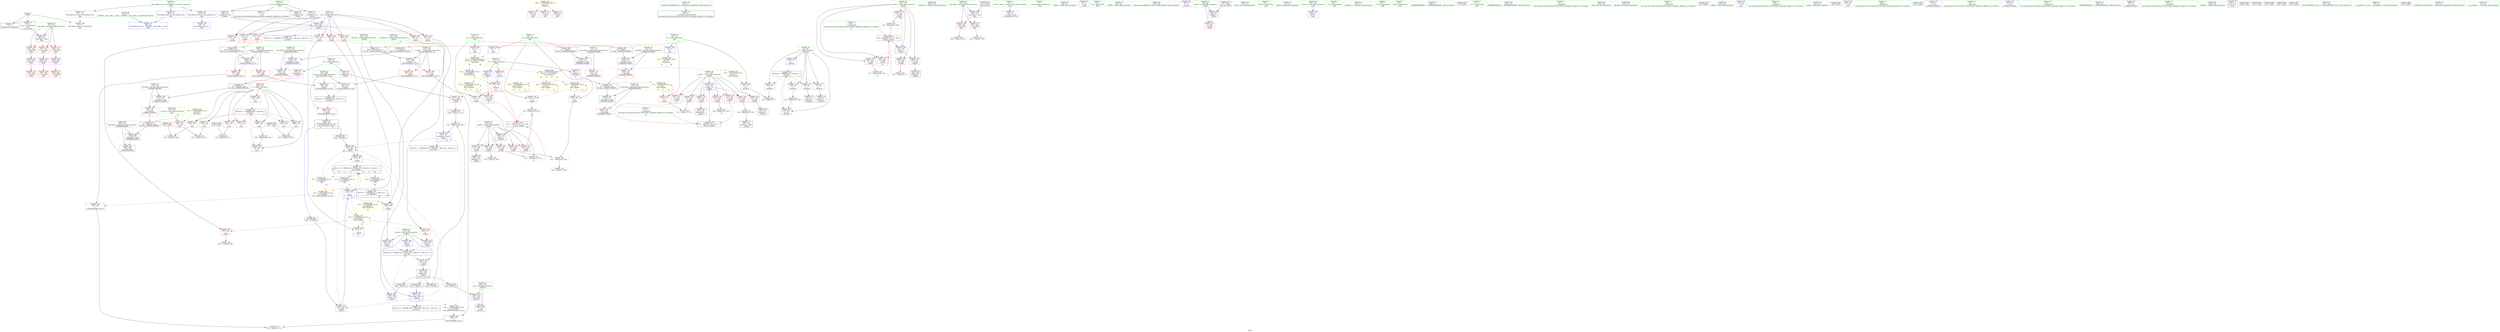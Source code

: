digraph "SVFG" {
	label="SVFG";

	Node0x5555e92ea2f0 [shape=record,color=grey,label="{NodeID: 0\nNullPtr}"];
	Node0x5555e92ea2f0 -> Node0x5555e92fcf00[style=solid];
	Node0x5555e92ea2f0 -> Node0x5555e92fd000[style=solid];
	Node0x5555e92ea2f0 -> Node0x5555e9304110[style=solid];
	Node0x5555e92fe650 [shape=record,color=blue,label="{NodeID: 194\n118\<--113\ntail.addr2\<--tail1\n_Z2RIIJiiEEvRiDpRT_\n}"];
	Node0x5555e92fe650 -> Node0x5555e93009b0[style=dashed];
	Node0x5555e92fb840 [shape=record,color=red,label="{NodeID: 111\n372\<--25\n\<--stderr\nmain\n}"];
	Node0x5555e92f9960 [shape=record,color=green,label="{NodeID: 28\n47\<--53\n_ZNSt8ios_base4InitD1Ev\<--_ZNSt8ios_base4InitD1Ev_field_insensitive\n}"];
	Node0x5555e92f9960 -> Node0x5555e92fd2a0[style=solid];
	Node0x5555e933c240 [shape=record,color=black,label="{NodeID: 471\n395 = PHI(144, 324, )\n0th arg _Z2RIIJEEvRiDpRT_ }"];
	Node0x5555e933c240 -> Node0x5555e9306b50[style=solid];
	Node0x5555e9301850 [shape=record,color=red,label="{NodeID: 139\n218\<--161\n\<--z.addr\n_Z2goiii\n}"];
	Node0x5555e9301850 -> Node0x5555e930d440[style=solid];
	Node0x5555e92fc250 [shape=record,color=green,label="{NodeID: 56\n289\<--290\n_Z5solvev\<--_Z5solvev_field_insensitive\n}"];
	Node0x5555e9302f10 [shape=record,color=red,label="{NodeID: 167\n353\<--320\n\<--argc.addr\nmain\n}"];
	Node0x5555e9302f10 -> Node0x5555e930edc0[style=solid];
	Node0x5555e92fdaf0 [shape=record,color=purple,label="{NodeID: 84\n44\<--4\n\<--_ZStL8__ioinit\n__cxx_global_var_init\n}"];
	Node0x5555e92f5030 [shape=record,color=green,label="{NodeID: 1\n7\<--1\n__dso_handle\<--dummyObj\nGlob }"];
	Node0x5555e92fe720 [shape=record,color=blue,label="{NodeID: 195\n135\<--133\nhead.addr\<--head\n_Z2RIIJiEEvRiDpRT_\n}"];
	Node0x5555e92fe720 -> Node0x5555e9300a80[style=dashed];
	Node0x5555e92fb910 [shape=record,color=red,label="{NodeID: 112\n378\<--25\n\<--stderr\nmain\n}"];
	Node0x5555e92f9a60 [shape=record,color=green,label="{NodeID: 29\n60\<--61\n_Z2RIv\<--_Z2RIv_field_insensitive\n}"];
	Node0x5555e933c3c0 [shape=record,color=black,label="{NodeID: 472\n316 = PHI()\n0th arg main }"];
	Node0x5555e933c3c0 -> Node0x5555e9306810[style=solid];
	Node0x5555e9301920 [shape=record,color=red,label="{NodeID: 140\n228\<--161\n\<--z.addr\n_Z2goiii\n}"];
	Node0x5555e9301920 -> Node0x5555e930dd40[style=solid];
	Node0x5555e92fc350 [shape=record,color=green,label="{NodeID: 57\n292\<--293\nans\<--ans_field_insensitive\n_Z5solvev\n}"];
	Node0x5555e92fc350 -> Node0x5555e9302ca0[style=solid];
	Node0x5555e92fc350 -> Node0x5555e9306670[style=solid];
	Node0x5555e9319c50 [shape=record,color=black,label="{NodeID: 334\nMR_6V_3 = PHI(MR_6V_4, MR_6V_2, )\npts\{84 \}\n}"];
	Node0x5555e9319c50 -> Node0x5555e93004d0[style=dashed];
	Node0x5555e9319c50 -> Node0x5555e93005a0[style=dashed];
	Node0x5555e9319c50 -> Node0x5555e9300670[style=dashed];
	Node0x5555e9319c50 -> Node0x5555e9300740[style=dashed];
	Node0x5555e9319c50 -> Node0x5555e93043b0[style=dashed];
	Node0x5555e9302fe0 [shape=record,color=red,label="{NodeID: 168\n343\<--322\n\<--argv.addr\nmain\n}"];
	Node0x5555e9302fe0 -> Node0x5555e92fb1c0[style=solid];
	Node0x5555e92fdbc0 [shape=record,color=purple,label="{NodeID: 85\n72\<--8\n\<--.str\n_Z2WIi\n}"];
	Node0x5555e92f50c0 [shape=record,color=green,label="{NodeID: 2\n8\<--1\n.str\<--dummyObj\nGlob }"];
	Node0x5555e92fe7f0 [shape=record,color=blue,label="{NodeID: 196\n137\<--134\ntail.addr\<--tail\n_Z2RIIJiEEvRiDpRT_\n}"];
	Node0x5555e92fe7f0 -> Node0x5555e9300b50[style=dashed];
	Node0x5555e92fb9e0 [shape=record,color=red,label="{NodeID: 113\n386\<--30\n\<--stdout\nmain\n}"];
	Node0x5555e92f9b60 [shape=record,color=green,label="{NodeID: 30\n64\<--65\n_Z2WIi\<--_Z2WIi_field_insensitive\n}"];
	Node0x5555e933c490 [shape=record,color=black,label="{NodeID: 473\n133 = PHI(96, 128, )\n0th arg _Z2RIIJiEEvRiDpRT_ }"];
	Node0x5555e933c490 -> Node0x5555e92fe720[style=solid];
	Node0x5555e93019f0 [shape=record,color=red,label="{NodeID: 141\n236\<--161\n\<--z.addr\n_Z2goiii\n}"];
	Node0x5555e93019f0 -> Node0x5555e930dbc0[style=solid];
	Node0x5555e92fc420 [shape=record,color=green,label="{NodeID: 58\n298\<--299\nllvm.memset.p0i8.i64\<--llvm.memset.p0i8.i64_field_insensitive\n}"];
	Node0x5555e931a150 [shape=record,color=black,label="{NodeID: 335\nMR_69V_3 = PHI(MR_69V_4, MR_69V_2, )\npts\{327 \}\n}"];
	Node0x5555e931a150 -> Node0x5555e9303320[style=dashed];
	Node0x5555e931a150 -> Node0x5555e93033f0[style=dashed];
	Node0x5555e931a150 -> Node0x5555e93034c0[style=dashed];
	Node0x5555e931a150 -> Node0x5555e9303590[style=dashed];
	Node0x5555e931a150 -> Node0x5555e9303660[style=dashed];
	Node0x5555e931a150 -> Node0x5555e9303730[style=dashed];
	Node0x5555e931a150 -> Node0x5555e9303800[style=dashed];
	Node0x5555e931a150 -> Node0x5555e9306a80[style=dashed];
	Node0x5555e93030b0 [shape=record,color=red,label="{NodeID: 169\n357\<--322\n\<--argv.addr\nmain\n}"];
	Node0x5555e93030b0 -> Node0x5555e92fb290[style=solid];
	Node0x5555e92fdc90 [shape=record,color=purple,label="{NodeID: 86\n305\<--8\n\<--.str\n_Z5solvev\n}"];
	Node0x5555e92f5150 [shape=record,color=green,label="{NodeID: 3\n11\<--1\n\<--dummyObj\nCan only get source location for instruction, argument, global var or function.|{<s0>16}}"];
	Node0x5555e92f5150:s0 -> Node0x5555e933c890[style=solid,color=red];
	Node0x5555e931f680 [shape=record,color=yellow,style=double,label="{NodeID: 363\n18V_1 = ENCHI(MR_18V_0)\npts\{12 \}\nFun[_Z2goiii]|{|<s2>10|<s3>11|<s4>13}}"];
	Node0x5555e931f680 -> Node0x5555e92fb430[style=dashed];
	Node0x5555e931f680 -> Node0x5555e92fb500[style=dashed];
	Node0x5555e931f680:s2 -> Node0x5555e931f680[style=dashed,color=red];
	Node0x5555e931f680:s3 -> Node0x5555e931f680[style=dashed,color=red];
	Node0x5555e931f680:s4 -> Node0x5555e931f680[style=dashed,color=red];
	Node0x5555e92fe8c0 [shape=record,color=blue,label="{NodeID: 197\n157\<--152\nx.addr\<--x\n_Z2goiii\n}"];
	Node0x5555e92fe8c0 -> Node0x5555e9300cf0[style=dashed];
	Node0x5555e92fe8c0 -> Node0x5555e9300dc0[style=dashed];
	Node0x5555e92fe8c0 -> Node0x5555e9300e90[style=dashed];
	Node0x5555e92fe8c0 -> Node0x5555e9300f60[style=dashed];
	Node0x5555e92fe8c0 -> Node0x5555e9301030[style=dashed];
	Node0x5555e92fe8c0 -> Node0x5555e9301100[style=dashed];
	Node0x5555e92fe8c0 -> Node0x5555e93011d0[style=dashed];
	Node0x5555e92fbab0 [shape=record,color=red,label="{NodeID: 114\n71\<--68\n\<--x.addr\n_Z2WIi\n}"];
	Node0x5555e92f9c60 [shape=record,color=green,label="{NodeID: 31\n68\<--69\nx.addr\<--x.addr_field_insensitive\n_Z2WIi\n}"];
	Node0x5555e92f9c60 -> Node0x5555e92fbab0[style=solid];
	Node0x5555e92f9c60 -> Node0x5555e9304210[style=solid];
	Node0x5555e933c640 [shape=record,color=black,label="{NodeID: 474\n134 = PHI(99, 129, )\n1st arg _Z2RIIJiEEvRiDpRT_ }"];
	Node0x5555e933c640 -> Node0x5555e92fe7f0[style=solid];
	Node0x5555e9301ac0 [shape=record,color=red,label="{NodeID: 142\n202\<--163\n\<--ret\n_Z2goiii\n}"];
	Node0x5555e9301ac0 -> Node0x5555e9302210[style=solid];
	Node0x5555e92fc520 [shape=record,color=green,label="{NodeID: 59\n313\<--314\nmain\<--main_field_insensitive\n}"];
	Node0x5555e931a650 [shape=record,color=black,label="{NodeID: 336\nMR_41V_2 = PHI(MR_41V_3, MR_41V_1, )\npts\{240000 \}\n|{|<s1>26}}"];
	Node0x5555e931a650 -> Node0x5555e931a650[style=dashed];
	Node0x5555e931a650:s1 -> Node0x5555e93208c0[style=dashed,color=red];
	Node0x5555e9303180 [shape=record,color=red,label="{NodeID: 170\n364\<--322\n\<--argv.addr\nmain\n}"];
	Node0x5555e9303180 -> Node0x5555e92fb360[style=solid];
	Node0x5555e92fdd60 [shape=record,color=purple,label="{NodeID: 87\n96\<--17\narrayidx\<--h\n_Z5inputv\n|{<s0>5}}"];
	Node0x5555e92fdd60:s0 -> Node0x5555e933c490[style=solid,color=red];
	Node0x5555e92f8630 [shape=record,color=green,label="{NodeID: 4\n25\<--1\nstderr\<--dummyObj\nGlob }"];
	Node0x5555e931f790 [shape=record,color=yellow,style=double,label="{NodeID: 364\n20V_1 = ENCHI(MR_20V_0)\npts\{14 \}\nFun[_Z2goiii]|{|<s1>10|<s2>11|<s3>13}}"];
	Node0x5555e931f790 -> Node0x5555e92fb5d0[style=dashed];
	Node0x5555e931f790:s1 -> Node0x5555e931f790[style=dashed,color=red];
	Node0x5555e931f790:s2 -> Node0x5555e931f790[style=dashed,color=red];
	Node0x5555e931f790:s3 -> Node0x5555e931f790[style=dashed,color=red];
	Node0x5555e92fe990 [shape=record,color=blue,label="{NodeID: 198\n159\<--153\ny.addr\<--y\n_Z2goiii\n}"];
	Node0x5555e92fe990 -> Node0x5555e93012a0[style=dashed];
	Node0x5555e92fe990 -> Node0x5555e9301370[style=dashed];
	Node0x5555e92fe990 -> Node0x5555e9301440[style=dashed];
	Node0x5555e92fe990 -> Node0x5555e9301510[style=dashed];
	Node0x5555e92fe990 -> Node0x5555e93015e0[style=dashed];
	Node0x5555e93004d0 [shape=record,color=red,label="{NodeID: 115\n90\<--83\n\<--i\n_Z5inputv\n}"];
	Node0x5555e93004d0 -> Node0x5555e930e640[style=solid];
	Node0x5555e92f9d30 [shape=record,color=green,label="{NodeID: 32\n74\<--75\nprintf\<--printf_field_insensitive\n}"];
	Node0x5555e933c7c0 [shape=record,color=black,label="{NodeID: 475\n67 = PHI()\n0th arg _Z2WIi }"];
	Node0x5555e933c7c0 -> Node0x5555e9304210[style=solid];
	Node0x5555e930c8a0 [shape=record,color=black,label="{NodeID: 309\n250 = PHI(247, 11, )\n}"];
	Node0x5555e930c8a0 -> Node0x5555e930d5c0[style=solid];
	Node0x5555e9301b90 [shape=record,color=red,label="{NodeID: 143\n207\<--163\n\<--ret\n_Z2goiii\n}"];
	Node0x5555e9301b90 -> Node0x5555e93022e0[style=solid];
	Node0x5555e92fc620 [shape=record,color=green,label="{NodeID: 60\n318\<--319\nretval\<--retval_field_insensitive\nmain\n}"];
	Node0x5555e92fc620 -> Node0x5555e9306740[style=solid];
	Node0x5555e931ab50 [shape=record,color=black,label="{NodeID: 337\nMR_31V_2 = PHI(MR_31V_3, MR_31V_1, MR_31V_3, MR_31V_1, )\npts\{164 \}\n}"];
	Node0x5555e9303250 [shape=record,color=red,label="{NodeID: 171\n335\<--324\n\<--n_case\nmain\n}"];
	Node0x5555e9303250 -> Node0x5555e930e040[style=solid];
	Node0x5555e92fde30 [shape=record,color=purple,label="{NodeID: 88\n186\<--17\narrayidx\<--h\n_Z2goiii\n}"];
	Node0x5555e92fde30 -> Node0x5555e9302140[style=solid];
	Node0x5555e92f86c0 [shape=record,color=green,label="{NodeID: 5\n26\<--1\n.str.1\<--dummyObj\nGlob }"];
	Node0x5555e931f870 [shape=record,color=yellow,style=double,label="{NodeID: 365\n4V_1 = ENCHI(MR_4V_0)\npts\{16 \}\nFun[_Z2goiii]|{|<s1>10|<s2>11|<s3>13}}"];
	Node0x5555e931f870 -> Node0x5555e92fb770[style=dashed];
	Node0x5555e931f870:s1 -> Node0x5555e931f870[style=dashed,color=red];
	Node0x5555e931f870:s2 -> Node0x5555e931f870[style=dashed,color=red];
	Node0x5555e931f870:s3 -> Node0x5555e931f870[style=dashed,color=red];
	Node0x5555e92fea60 [shape=record,color=blue,label="{NodeID: 199\n161\<--154\nz.addr\<--z\n_Z2goiii\n}"];
	Node0x5555e92fea60 -> Node0x5555e93016b0[style=dashed];
	Node0x5555e92fea60 -> Node0x5555e9301780[style=dashed];
	Node0x5555e92fea60 -> Node0x5555e9301850[style=dashed];
	Node0x5555e92fea60 -> Node0x5555e9301920[style=dashed];
	Node0x5555e92fea60 -> Node0x5555e93019f0[style=dashed];
	Node0x5555e93005a0 [shape=record,color=red,label="{NodeID: 116\n94\<--83\n\<--i\n_Z5inputv\n}"];
	Node0x5555e93005a0 -> Node0x5555e92fd3a0[style=solid];
	Node0x5555e92f9e30 [shape=record,color=green,label="{NodeID: 33\n80\<--81\n_Z5inputv\<--_Z5inputv_field_insensitive\n}"];
	Node0x5555e933c890 [shape=record,color=black,label="{NodeID: 476\n152 = PHI(182, 214, 232, 11, )\n0th arg _Z2goiii }"];
	Node0x5555e933c890 -> Node0x5555e92fe8c0[style=solid];
	Node0x5555e930ce40 [shape=record,color=grey,label="{NodeID: 310\n241 = Binary(239, 240, )\n}"];
	Node0x5555e930ce40 -> Node0x5555e930dec0[style=solid];
	Node0x5555e9301c60 [shape=record,color=red,label="{NodeID: 144\n211\<--163\n\<--ret\n_Z2goiii\n}"];
	Node0x5555e9301c60 -> Node0x5555e92fee70[style=solid];
	Node0x5555e92fc6f0 [shape=record,color=green,label="{NodeID: 61\n320\<--321\nargc.addr\<--argc.addr_field_insensitive\nmain\n}"];
	Node0x5555e92fc6f0 -> Node0x5555e9302e40[style=solid];
	Node0x5555e92fc6f0 -> Node0x5555e9302f10[style=solid];
	Node0x5555e92fc6f0 -> Node0x5555e9306810[style=solid];
	Node0x5555e931b050 [shape=record,color=black,label="{NodeID: 338\nMR_23V_3 = PHI(MR_23V_6, MR_23V_4, MR_23V_5, MR_23V_2, )\npts\{156 \}\n}"];
	Node0x5555e931b050 -> Node0x5555e9300c20[style=dashed];
	Node0x5555e9303320 [shape=record,color=red,label="{NodeID: 172\n334\<--326\n\<--i\nmain\n}"];
	Node0x5555e9303320 -> Node0x5555e930e040[style=solid];
	Node0x5555e92fdf00 [shape=record,color=purple,label="{NodeID: 89\n300\<--17\n\<--h\n_Z5solvev\n}"];
	Node0x5555e92fdf00 -> Node0x5555e9302d70[style=solid];
	Node0x5555e92f8750 [shape=record,color=green,label="{NodeID: 6\n28\<--1\n.str.2\<--dummyObj\nGlob }"];
	Node0x5555e92feb30 [shape=record,color=blue,label="{NodeID: 200\n155\<--11\nretval\<--\n_Z2goiii\n}"];
	Node0x5555e92feb30 -> Node0x5555e931b050[style=dashed];
	Node0x5555e9300670 [shape=record,color=red,label="{NodeID: 117\n97\<--83\n\<--i\n_Z5inputv\n}"];
	Node0x5555e9300670 -> Node0x5555e92fd470[style=solid];
	Node0x5555e92f9f30 [shape=record,color=green,label="{NodeID: 34\n83\<--84\ni\<--i_field_insensitive\n_Z5inputv\n}"];
	Node0x5555e92f9f30 -> Node0x5555e93004d0[style=solid];
	Node0x5555e92f9f30 -> Node0x5555e93005a0[style=solid];
	Node0x5555e92f9f30 -> Node0x5555e9300670[style=solid];
	Node0x5555e92f9f30 -> Node0x5555e9300740[style=solid];
	Node0x5555e92f9f30 -> Node0x5555e93042e0[style=solid];
	Node0x5555e92f9f30 -> Node0x5555e93043b0[style=solid];
	Node0x5555e933cbe0 [shape=record,color=black,label="{NodeID: 477\n153 = PHI(187, 217, 235, 301, )\n1st arg _Z2goiii }"];
	Node0x5555e933cbe0 -> Node0x5555e92fe990[style=solid];
	Node0x5555e930cfc0 [shape=record,color=grey,label="{NodeID: 311\n182 = Binary(181, 106, )\n|{<s0>10}}"];
	Node0x5555e930cfc0:s0 -> Node0x5555e933c890[style=solid,color=red];
	Node0x5555e9301d30 [shape=record,color=red,label="{NodeID: 145\n213\<--163\n\<--ret\n_Z2goiii\n|{<s0>12}}"];
	Node0x5555e9301d30:s0 -> Node0x5555e933be00[style=solid,color=red];
	Node0x5555e92fc7c0 [shape=record,color=green,label="{NodeID: 62\n322\<--323\nargv.addr\<--argv.addr_field_insensitive\nmain\n}"];
	Node0x5555e92fc7c0 -> Node0x5555e9302fe0[style=solid];
	Node0x5555e92fc7c0 -> Node0x5555e93030b0[style=solid];
	Node0x5555e92fc7c0 -> Node0x5555e9303180[style=solid];
	Node0x5555e92fc7c0 -> Node0x5555e93068e0[style=solid];
	Node0x5555e931b550 [shape=record,color=black,label="{NodeID: 339\nMR_33V_2 = PHI(MR_33V_3, MR_33V_1, MR_33V_1, MR_33V_1, )\npts\{166 \}\n}"];
	Node0x5555e93033f0 [shape=record,color=red,label="{NodeID: 173\n349\<--326\n\<--i\nmain\n}"];
	Node0x5555e93033f0 -> Node0x5555e930ec40[style=solid];
	Node0x5555e92fdfd0 [shape=record,color=purple,label="{NodeID: 90\n99\<--20\narrayidx2\<--g\n_Z5inputv\n|{<s0>5}}"];
	Node0x5555e92fdfd0:s0 -> Node0x5555e933c640[style=solid,color=red];
	Node0x5555e92f87e0 [shape=record,color=green,label="{NodeID: 7\n30\<--1\nstdout\<--dummyObj\nGlob }"];
	Node0x5555e92fec00 [shape=record,color=blue,label="{NodeID: 201\n155\<--189\nretval\<--call\n_Z2goiii\n}"];
	Node0x5555e92fec00 -> Node0x5555e931b050[style=dashed];
	Node0x5555e9300740 [shape=record,color=red,label="{NodeID: 118\n104\<--83\n\<--i\n_Z5inputv\n}"];
	Node0x5555e9300740 -> Node0x5555e930d2c0[style=solid];
	Node0x5555e92fa000 [shape=record,color=green,label="{NodeID: 35\n86\<--87\n_Z2RIIJiiEEvRiDpRT_\<--_Z2RIIJiiEEvRiDpRT__field_insensitive\n}"];
	Node0x5555e933d140 [shape=record,color=black,label="{NodeID: 478\n73 = PHI()\n}"];
	Node0x5555e930d140 [shape=record,color=grey,label="{NodeID: 312\n184 = Binary(183, 106, )\n}"];
	Node0x5555e930d140 -> Node0x5555e92fd540[style=solid];
	Node0x5555e9301e00 [shape=record,color=red,label="{NodeID: 146\n226\<--163\n\<--ret\n_Z2goiii\n}"];
	Node0x5555e9301e00 -> Node0x5555e92ff010[style=solid];
	Node0x5555e92fc890 [shape=record,color=green,label="{NodeID: 63\n324\<--325\nn_case\<--n_case_field_insensitive\nmain\n|{|<s1>18}}"];
	Node0x5555e92fc890 -> Node0x5555e9303250[style=solid];
	Node0x5555e92fc890:s1 -> Node0x5555e933c240[style=solid,color=red];
	Node0x5555e931ba50 [shape=record,color=black,label="{NodeID: 340\nMR_35V_2 = PHI(MR_35V_4, MR_35V_1, MR_35V_1, MR_35V_1, )\npts\{168 \}\n}"];
	Node0x5555e93034c0 [shape=record,color=red,label="{NodeID: 174\n361\<--326\n\<--i\nmain\n}"];
	Node0x5555e93034c0 -> Node0x5555e930eac0[style=solid];
	Node0x5555e92fe0a0 [shape=record,color=purple,label="{NodeID: 91\n246\<--20\narrayidx26\<--g\n_Z2goiii\n}"];
	Node0x5555e92fe0a0 -> Node0x5555e9302480[style=solid];
	Node0x5555e92f8870 [shape=record,color=green,label="{NodeID: 8\n31\<--1\n.str.3\<--dummyObj\nGlob }"];
	Node0x5555e92fecd0 [shape=record,color=blue,label="{NodeID: 202\n163\<--200\nret\<--arrayidx10\n_Z2goiii\n}"];
	Node0x5555e92fecd0 -> Node0x5555e9301ac0[style=dashed];
	Node0x5555e92fecd0 -> Node0x5555e9301b90[style=dashed];
	Node0x5555e92fecd0 -> Node0x5555e9301c60[style=dashed];
	Node0x5555e92fecd0 -> Node0x5555e9301d30[style=dashed];
	Node0x5555e92fecd0 -> Node0x5555e9301e00[style=dashed];
	Node0x5555e92fecd0 -> Node0x5555e9301ed0[style=dashed];
	Node0x5555e92fecd0 -> Node0x5555e9301fa0[style=dashed];
	Node0x5555e92fecd0 -> Node0x5555e9302070[style=dashed];
	Node0x5555e92fecd0 -> Node0x5555e931ab50[style=dashed];
	Node0x5555e9300810 [shape=record,color=red,label="{NodeID: 119\n123\<--114\n\<--head.addr\n_Z2RIIJiiEEvRiDpRT_\n}"];
	Node0x5555e92fa100 [shape=record,color=green,label="{NodeID: 36\n101\<--102\n_Z2RIIJiEEvRiDpRT_\<--_Z2RIIJiEEvRiDpRT__field_insensitive\n}"];
	Node0x5555e933d240 [shape=record,color=black,label="{NodeID: 479\n189 = PHI(151, )\n}"];
	Node0x5555e933d240 -> Node0x5555e92fec00[style=solid];
	Node0x5555e930d2c0 [shape=record,color=grey,label="{NodeID: 313\n105 = Binary(104, 106, )\n}"];
	Node0x5555e930d2c0 -> Node0x5555e93043b0[style=solid];
	Node0x5555e9301ed0 [shape=record,color=red,label="{NodeID: 147\n231\<--163\n\<--ret\n_Z2goiii\n|{<s0>14}}"];
	Node0x5555e9301ed0:s0 -> Node0x5555e933be00[style=solid,color=red];
	Node0x5555e92fc960 [shape=record,color=green,label="{NodeID: 64\n326\<--327\ni\<--i_field_insensitive\nmain\n}"];
	Node0x5555e92fc960 -> Node0x5555e9303320[style=solid];
	Node0x5555e92fc960 -> Node0x5555e93033f0[style=solid];
	Node0x5555e92fc960 -> Node0x5555e93034c0[style=solid];
	Node0x5555e92fc960 -> Node0x5555e9303590[style=solid];
	Node0x5555e92fc960 -> Node0x5555e9303660[style=solid];
	Node0x5555e92fc960 -> Node0x5555e9303730[style=solid];
	Node0x5555e92fc960 -> Node0x5555e9303800[style=solid];
	Node0x5555e92fc960 -> Node0x5555e93069b0[style=solid];
	Node0x5555e92fc960 -> Node0x5555e9306a80[style=solid];
	Node0x5555e931bf50 [shape=record,color=black,label="{NodeID: 341\nMR_41V_2 = PHI(MR_41V_9, MR_41V_3, MR_41V_1, MR_41V_1, )\npts\{240000 \}\n|{<s0>10|<s1>11|<s2>13|<s3>16}}"];
	Node0x5555e931bf50:s0 -> Node0x5555e931bf50[style=dashed,color=blue];
	Node0x5555e931bf50:s1 -> Node0x5555e9327980[style=dashed,color=blue];
	Node0x5555e931bf50:s2 -> Node0x5555e9327ae0[style=dashed,color=blue];
	Node0x5555e931bf50:s3 -> Node0x5555e9327c40[style=dashed,color=blue];
	Node0x5555e9303590 [shape=record,color=red,label="{NodeID: 175\n368\<--326\n\<--i\nmain\n}"];
	Node0x5555e9303590 -> Node0x5555e930ef40[style=solid];
	Node0x5555e92fe170 [shape=record,color=purple,label="{NodeID: 92\n194\<--22\narrayidx6\<--dp\n_Z2goiii\n}"];
	Node0x5555e92f8900 [shape=record,color=green,label="{NodeID: 9\n34\<--1\n\<--dummyObj\nCan only get source location for instruction, argument, global var or function.}"];
	Node0x5555e92feda0 [shape=record,color=blue,label="{NodeID: 203\n155\<--208\nretval\<--\n_Z2goiii\n}"];
	Node0x5555e92feda0 -> Node0x5555e931b050[style=dashed];
	Node0x5555e93008e0 [shape=record,color=red,label="{NodeID: 120\n128\<--116\n\<--tail.addr\n_Z2RIIJiiEEvRiDpRT_\n|{<s0>7}}"];
	Node0x5555e93008e0:s0 -> Node0x5555e933c490[style=solid,color=red];
	Node0x5555e92fa200 [shape=record,color=green,label="{NodeID: 37\n114\<--115\nhead.addr\<--head.addr_field_insensitive\n_Z2RIIJiiEEvRiDpRT_\n}"];
	Node0x5555e92fa200 -> Node0x5555e9300810[style=solid];
	Node0x5555e92fa200 -> Node0x5555e92fe4b0[style=solid];
	Node0x5555e933d470 [shape=record,color=black,label="{NodeID: 480\n220 = PHI(151, )\n}"];
	Node0x5555e933d470 -> Node0x5555e92fef40[style=solid];
	Node0x5555e930d440 [shape=record,color=grey,label="{NodeID: 314\n219 = Binary(218, 106, )\n|{<s0>11}}"];
	Node0x5555e930d440:s0 -> Node0x5555e933dc70[style=solid,color=red];
	Node0x5555e9301fa0 [shape=record,color=red,label="{NodeID: 148\n255\<--163\n\<--ret\n_Z2goiii\n}"];
	Node0x5555e9301fa0 -> Node0x5555e92ff1b0[style=solid];
	Node0x5555e92fca30 [shape=record,color=green,label="{NodeID: 65\n347\<--348\natoi\<--atoi_field_insensitive\n}"];
	Node0x5555e931c450 [shape=record,color=black,label="{NodeID: 342\nMR_43V_3 = PHI(MR_43V_4, MR_43V_2, )\npts\{268 \}\n}"];
	Node0x5555e931c450 -> Node0x5555e93026f0[style=dashed];
	Node0x5555e9303660 [shape=record,color=red,label="{NodeID: 176\n373\<--326\n\<--i\nmain\n}"];
	Node0x5555e92fe240 [shape=record,color=purple,label="{NodeID: 93\n197\<--22\narrayidx8\<--dp\n_Z2goiii\n}"];
	Node0x5555e92f8990 [shape=record,color=green,label="{NodeID: 10\n106\<--1\n\<--dummyObj\nCan only get source location for instruction, argument, global var or function.|{<s0>16}}"];
	Node0x5555e92f8990:s0 -> Node0x5555e933dc70[style=solid,color=red];
	Node0x5555e92fee70 [shape=record,color=blue,label="{NodeID: 204\n211\<--11\n\<--\n_Z2goiii\n|{<s0>11}}"];
	Node0x5555e92fee70:s0 -> Node0x5555e9320130[style=dashed,color=red];
	Node0x5555e93009b0 [shape=record,color=red,label="{NodeID: 121\n129\<--118\n\<--tail.addr2\n_Z2RIIJiiEEvRiDpRT_\n|{<s0>7}}"];
	Node0x5555e93009b0:s0 -> Node0x5555e933c640[style=solid,color=red];
	Node0x5555e92fa2d0 [shape=record,color=green,label="{NodeID: 38\n116\<--117\ntail.addr\<--tail.addr_field_insensitive\n_Z2RIIJiiEEvRiDpRT_\n}"];
	Node0x5555e92fa2d0 -> Node0x5555e93008e0[style=solid];
	Node0x5555e92fa2d0 -> Node0x5555e92fe580[style=solid];
	Node0x5555e933d5b0 [shape=record,color=black,label="{NodeID: 481\n222 = PHI(264, )\n}"];
	Node0x5555e933d5b0 -> Node0x5555e93023b0[style=solid];
	Node0x5555e930d5c0 [shape=record,color=grey,label="{NodeID: 315\n251 = Binary(238, 250, )\n}"];
	Node0x5555e930d5c0 -> Node0x5555e92ff0e0[style=solid];
	Node0x5555e9302070 [shape=record,color=red,label="{NodeID: 149\n258\<--163\n\<--ret\n_Z2goiii\n}"];
	Node0x5555e9302070 -> Node0x5555e9302620[style=solid];
	Node0x5555e92fcb30 [shape=record,color=green,label="{NodeID: 66\n376\<--377\nfprintf\<--fprintf_field_insensitive\n}"];
	Node0x5555e9303730 [shape=record,color=red,label="{NodeID: 177\n382\<--326\n\<--i\nmain\n}"];
	Node0x5555e92fe310 [shape=record,color=purple,label="{NodeID: 94\n200\<--22\narrayidx10\<--dp\n_Z2goiii\n}"];
	Node0x5555e92fe310 -> Node0x5555e92fecd0[style=solid];
	Node0x5555e92f8a20 [shape=record,color=green,label="{NodeID: 11\n205\<--1\n\<--dummyObj\nCan only get source location for instruction, argument, global var or function.}"];
	Node0x5555e92fef40 [shape=record,color=blue,label="{NodeID: 205\n165\<--220\nref.tmp\<--call15\n_Z2goiii\n|{|<s3>12}}"];
	Node0x5555e92fef40 -> Node0x5555e93023b0[style=dashed];
	Node0x5555e92fef40 -> Node0x5555e9302550[style=dashed];
	Node0x5555e92fef40 -> Node0x5555e931b550[style=dashed];
	Node0x5555e92fef40:s3 -> Node0x5555e931e920[style=dashed,color=red];
	Node0x5555e9300a80 [shape=record,color=red,label="{NodeID: 122\n141\<--135\n\<--head.addr\n_Z2RIIJiEEvRiDpRT_\n}"];
	Node0x5555e92fa3a0 [shape=record,color=green,label="{NodeID: 39\n118\<--119\ntail.addr2\<--tail.addr2_field_insensitive\n_Z2RIIJiiEEvRiDpRT_\n}"];
	Node0x5555e92fa3a0 -> Node0x5555e93009b0[style=solid];
	Node0x5555e92fa3a0 -> Node0x5555e92fe650[style=solid];
	Node0x5555e933d6f0 [shape=record,color=black,label="{NodeID: 482\n45 = PHI()\n}"];
	Node0x5555e930d740 [shape=record,color=grey,label="{NodeID: 316\n217 = Binary(215, 216, )\n|{<s0>11}}"];
	Node0x5555e930d740:s0 -> Node0x5555e933cbe0[style=solid,color=red];
	Node0x5555e9302140 [shape=record,color=red,label="{NodeID: 150\n187\<--186\n\<--arrayidx\n_Z2goiii\n|{<s0>10}}"];
	Node0x5555e9302140:s0 -> Node0x5555e933cbe0[style=solid,color=red];
	Node0x5555e92fcc30 [shape=record,color=green,label="{NodeID: 67\n380\<--381\nfflush\<--fflush_field_insensitive\n}"];
	Node0x5555e9303800 [shape=record,color=red,label="{NodeID: 178\n389\<--326\n\<--i\nmain\n}"];
	Node0x5555e9303800 -> Node0x5555e930d8c0[style=solid];
	Node0x5555e92fe3e0 [shape=record,color=purple,label="{NodeID: 95\n374\<--26\n\<--.str.1\nmain\n}"];
	Node0x5555e92f8ab0 [shape=record,color=green,label="{NodeID: 12\n295\<--1\n\<--dummyObj\nCan only get source location for instruction, argument, global var or function.}"];
	Node0x5555e9327980 [shape=record,color=yellow,style=double,label="{NodeID: 455\n41V_5 = CSCHI(MR_41V_4)\npts\{240000 \}\nCS[]|{|<s2>12}}"];
	Node0x5555e9327980 -> Node0x5555e93023b0[style=dashed];
	Node0x5555e9327980 -> Node0x5555e92ff010[style=dashed];
	Node0x5555e9327980:s2 -> Node0x5555e931e030[style=dashed,color=red];
	Node0x5555e92ff010 [shape=record,color=blue,label="{NodeID: 206\n226\<--225\n\<--\n_Z2goiii\n|{|<s2>13}}"];
	Node0x5555e92ff010 -> Node0x5555e9302620[style=dashed];
	Node0x5555e92ff010 -> Node0x5555e931bf50[style=dashed];
	Node0x5555e92ff010:s2 -> Node0x5555e9320130[style=dashed,color=red];
	Node0x5555e9300b50 [shape=record,color=red,label="{NodeID: 123\n144\<--137\n\<--tail.addr\n_Z2RIIJiEEvRiDpRT_\n|{<s0>9}}"];
	Node0x5555e9300b50:s0 -> Node0x5555e933c240[style=solid,color=red];
	Node0x5555e92fa470 [shape=record,color=green,label="{NodeID: 40\n126\<--127\nscanf\<--scanf_field_insensitive\n}"];
	Node0x5555e933d7c0 [shape=record,color=black,label="{NodeID: 483\n125 = PHI()\n}"];
	Node0x5555e930d8c0 [shape=record,color=grey,label="{NodeID: 317\n390 = Binary(389, 106, )\n}"];
	Node0x5555e930d8c0 -> Node0x5555e9306a80[style=solid];
	Node0x5555e9302210 [shape=record,color=red,label="{NodeID: 151\n203\<--202\n\<--\n_Z2goiii\n}"];
	Node0x5555e9302210 -> Node0x5555e930e940[style=solid];
	Node0x5555e92fcd30 [shape=record,color=green,label="{NodeID: 68\n396\<--397\nhead.addr\<--head.addr_field_insensitive\n_Z2RIIJEEvRiDpRT_\n}"];
	Node0x5555e92fcd30 -> Node0x5555e9303b40[style=solid];
	Node0x5555e92fcd30 -> Node0x5555e9306b50[style=solid];
	Node0x5555e93038d0 [shape=record,color=red,label="{NodeID: 179\n345\<--344\n\<--arrayidx\nmain\n}"];
	Node0x5555e92fab80 [shape=record,color=purple,label="{NodeID: 96\n383\<--28\n\<--.str.2\nmain\n}"];
	Node0x5555e92f8b40 [shape=record,color=green,label="{NodeID: 13\n296\<--1\n\<--dummyObj\nCan only get source location for instruction, argument, global var or function.}"];
	Node0x5555e9327ae0 [shape=record,color=yellow,style=double,label="{NodeID: 456\n41V_7 = CSCHI(MR_41V_6)\npts\{240000 \}\nCS[]|{|<s2>14}}"];
	Node0x5555e9327ae0 -> Node0x5555e9302550[style=dashed];
	Node0x5555e9327ae0 -> Node0x5555e92ff1b0[style=dashed];
	Node0x5555e9327ae0:s2 -> Node0x5555e931e030[style=dashed,color=red];
	Node0x5555e931ff70 [shape=record,color=yellow,style=double,label="{NodeID: 373\n37V_1 = ENCHI(MR_37V_0)\npts\{190000 \}\nFun[_Z2goiii]|{|<s1>10|<s2>11|<s3>13}}"];
	Node0x5555e931ff70 -> Node0x5555e9302140[style=dashed];
	Node0x5555e931ff70:s1 -> Node0x5555e931ff70[style=dashed,color=red];
	Node0x5555e931ff70:s2 -> Node0x5555e931ff70[style=dashed,color=red];
	Node0x5555e931ff70:s3 -> Node0x5555e931ff70[style=dashed,color=red];
	Node0x5555e92ff0e0 [shape=record,color=blue,label="{NodeID: 207\n167\<--251\nref.tmp19\<--add27\n_Z2goiii\n|{|<s2>14}}"];
	Node0x5555e92ff0e0 -> Node0x5555e9302550[style=dashed];
	Node0x5555e92ff0e0 -> Node0x5555e931ba50[style=dashed];
	Node0x5555e92ff0e0:s2 -> Node0x5555e931e920[style=dashed,color=red];
	Node0x5555e9300c20 [shape=record,color=red,label="{NodeID: 124\n262\<--155\n\<--retval\n_Z2goiii\n}"];
	Node0x5555e9300c20 -> Node0x5555e92fd950[style=solid];
	Node0x5555e92fa570 [shape=record,color=green,label="{NodeID: 41\n135\<--136\nhead.addr\<--head.addr_field_insensitive\n_Z2RIIJiEEvRiDpRT_\n}"];
	Node0x5555e92fa570 -> Node0x5555e9300a80[style=solid];
	Node0x5555e92fa570 -> Node0x5555e92fe720[style=solid];
	Node0x5555e933d890 [shape=record,color=black,label="{NodeID: 484\n143 = PHI()\n}"];
	Node0x5555e930da40 [shape=record,color=grey,label="{NodeID: 318\n235 = Binary(233, 234, )\n|{<s0>13}}"];
	Node0x5555e930da40:s0 -> Node0x5555e933cbe0[style=solid,color=red];
	Node0x5555e93022e0 [shape=record,color=red,label="{NodeID: 152\n208\<--207\n\<--\n_Z2goiii\n}"];
	Node0x5555e93022e0 -> Node0x5555e92feda0[style=solid];
	Node0x5555e92fce00 [shape=record,color=green,label="{NodeID: 69\n35\<--415\n_GLOBAL__sub_I_shik_1_1.cpp\<--_GLOBAL__sub_I_shik_1_1.cpp_field_insensitive\n}"];
	Node0x5555e92fce00 -> Node0x5555e9304010[style=solid];
	Node0x5555e93039a0 [shape=record,color=red,label="{NodeID: 180\n359\<--358\n\<--arrayidx5\nmain\n}"];
	Node0x5555e92fac50 [shape=record,color=purple,label="{NodeID: 97\n124\<--31\n\<--.str.3\n_Z2RIIJiiEEvRiDpRT_\n}"];
	Node0x5555e92f8bd0 [shape=record,color=green,label="{NodeID: 14\n297\<--1\n\<--dummyObj\nCan only get source location for instruction, argument, global var or function.}"];
	Node0x5555e9327c40 [shape=record,color=yellow,style=double,label="{NodeID: 457\n41V_2 = CSCHI(MR_41V_1)\npts\{240000 \}\nCS[]|{<s0>26}}"];
	Node0x5555e9327c40:s0 -> Node0x5555e931a650[style=dashed,color=blue];
	Node0x5555e9320050 [shape=record,color=yellow,style=double,label="{NodeID: 374\n39V_1 = ENCHI(MR_39V_0)\npts\{210000 \}\nFun[_Z2goiii]|{|<s1>10|<s2>11|<s3>13}}"];
	Node0x5555e9320050 -> Node0x5555e9302480[style=dashed];
	Node0x5555e9320050:s1 -> Node0x5555e9320050[style=dashed,color=red];
	Node0x5555e9320050:s2 -> Node0x5555e9320050[style=dashed,color=red];
	Node0x5555e9320050:s3 -> Node0x5555e9320050[style=dashed,color=red];
	Node0x5555e92ff1b0 [shape=record,color=blue,label="{NodeID: 208\n255\<--254\n\<--\n_Z2goiii\n}"];
	Node0x5555e92ff1b0 -> Node0x5555e9302620[style=dashed];
	Node0x5555e92ff1b0 -> Node0x5555e931bf50[style=dashed];
	Node0x5555e9300cf0 [shape=record,color=red,label="{NodeID: 125\n172\<--157\n\<--x.addr\n_Z2goiii\n}"];
	Node0x5555e9300cf0 -> Node0x5555e930e340[style=solid];
	Node0x5555e92fa640 [shape=record,color=green,label="{NodeID: 42\n137\<--138\ntail.addr\<--tail.addr_field_insensitive\n_Z2RIIJiEEvRiDpRT_\n}"];
	Node0x5555e92fa640 -> Node0x5555e9300b50[style=solid];
	Node0x5555e92fa640 -> Node0x5555e92fe7f0[style=solid];
	Node0x5555e933d960 [shape=record,color=black,label="{NodeID: 485\n238 = PHI(151, )\n}"];
	Node0x5555e933d960 -> Node0x5555e930d5c0[style=solid];
	Node0x5555e930dbc0 [shape=record,color=grey,label="{NodeID: 319\n237 = Binary(236, 106, )\n|{<s0>13}}"];
	Node0x5555e930dbc0:s0 -> Node0x5555e933dc70[style=solid,color=red];
	Node0x5555e93023b0 [shape=record,color=red,label="{NodeID: 153\n225\<--222\n\<--call16\n_Z2goiii\n}"];
	Node0x5555e93023b0 -> Node0x5555e92ff010[style=solid];
	Node0x5555e92fcf00 [shape=record,color=black,label="{NodeID: 70\n2\<--3\ndummyVal\<--dummyVal\n}"];
	Node0x5555e9303a70 [shape=record,color=red,label="{NodeID: 181\n366\<--365\n\<--arrayidx8\nmain\n}"];
	Node0x5555e92fad20 [shape=record,color=purple,label="{NodeID: 98\n142\<--31\n\<--.str.3\n_Z2RIIJiEEvRiDpRT_\n}"];
	Node0x5555e92f8c60 [shape=record,color=green,label="{NodeID: 15\n341\<--1\n\<--dummyObj\nCan only get source location for instruction, argument, global var or function.}"];
	Node0x5555e9320130 [shape=record,color=yellow,style=double,label="{NodeID: 375\n41V_1 = ENCHI(MR_41V_0)\npts\{240000 \}\nFun[_Z2goiii]|{|<s4>10}}"];
	Node0x5555e9320130 -> Node0x5555e9302210[style=dashed];
	Node0x5555e9320130 -> Node0x5555e93022e0[style=dashed];
	Node0x5555e9320130 -> Node0x5555e92fee70[style=dashed];
	Node0x5555e9320130 -> Node0x5555e931bf50[style=dashed];
	Node0x5555e9320130:s4 -> Node0x5555e9320130[style=dashed,color=red];
	Node0x5555e92ff280 [shape=record,color=blue,label="{NodeID: 209\n155\<--259\nretval\<--\n_Z2goiii\n}"];
	Node0x5555e92ff280 -> Node0x5555e931b050[style=dashed];
	Node0x5555e9300dc0 [shape=record,color=red,label="{NodeID: 126\n181\<--157\n\<--x.addr\n_Z2goiii\n}"];
	Node0x5555e9300dc0 -> Node0x5555e930cfc0[style=solid];
	Node0x5555e92fa710 [shape=record,color=green,label="{NodeID: 43\n146\<--147\n_Z2RIIJEEvRiDpRT_\<--_Z2RIIJEEvRiDpRT__field_insensitive\n}"];
	Node0x5555e933db30 [shape=record,color=black,label="{NodeID: 486\n253 = PHI(264, )\n}"];
	Node0x5555e933db30 -> Node0x5555e9302550[style=solid];
	Node0x5555e930dd40 [shape=record,color=grey,label="{NodeID: 320\n229 = cmp(228, 11, )\n}"];
	Node0x5555e9302480 [shape=record,color=red,label="{NodeID: 154\n247\<--246\n\<--arrayidx26\n_Z2goiii\n}"];
	Node0x5555e9302480 -> Node0x5555e930c8a0[style=solid];
	Node0x5555e92fd000 [shape=record,color=black,label="{NodeID: 71\n317\<--3\nargv\<--dummyVal\nmain\n1st arg main }"];
	Node0x5555e92fd000 -> Node0x5555e93068e0[style=solid];
	Node0x5555e931e030 [shape=record,color=yellow,style=double,label="{NodeID: 348\n41V_1 = ENCHI(MR_41V_0)\npts\{240000 \}\nFun[_ZSt3maxIiERKT_S2_S2_]}"];
	Node0x5555e931e030 -> Node0x5555e9302b00[style=dashed];
	Node0x5555e9303b40 [shape=record,color=red,label="{NodeID: 182\n399\<--396\n\<--head.addr\n_Z2RIIJEEvRiDpRT_\n}"];
	Node0x5555e92fadf0 [shape=record,color=purple,label="{NodeID: 99\n400\<--31\n\<--.str.3\n_Z2RIIJEEvRiDpRT_\n}"];
	Node0x5555e92f8d60 [shape=record,color=green,label="{NodeID: 16\n355\<--1\n\<--dummyObj\nCan only get source location for instruction, argument, global var or function.}"];
	Node0x5555e9339d00 [shape=record,color=black,label="{NodeID: 459\n302 = PHI(151, )\n}"];
	Node0x5555e9339d00 -> Node0x5555e9306670[style=solid];
	Node0x5555e92ff350 [shape=record,color=blue,label="{NodeID: 210\n269\<--265\n__a.addr\<--__a\n_ZSt3maxIiERKT_S2_S2_\n}"];
	Node0x5555e92ff350 -> Node0x5555e93027c0[style=dashed];
	Node0x5555e92ff350 -> Node0x5555e9302890[style=dashed];
	Node0x5555e9300e90 [shape=record,color=red,label="{NodeID: 127\n183\<--157\n\<--x.addr\n_Z2goiii\n}"];
	Node0x5555e9300e90 -> Node0x5555e930d140[style=solid];
	Node0x5555e92fa810 [shape=record,color=green,label="{NodeID: 44\n149\<--150\n_Z2goiii\<--_Z2goiii_field_insensitive\n}"];
	Node0x5555e933dc70 [shape=record,color=black,label="{NodeID: 487\n154 = PHI(188, 219, 237, 106, )\n2nd arg _Z2goiii }"];
	Node0x5555e933dc70 -> Node0x5555e92fea60[style=solid];
	Node0x5555e930dec0 [shape=record,color=grey,label="{NodeID: 321\n242 = cmp(241, 106, )\n}"];
	Node0x5555e9302550 [shape=record,color=red,label="{NodeID: 155\n254\<--253\n\<--call28\n_Z2goiii\n}"];
	Node0x5555e9302550 -> Node0x5555e92ff1b0[style=solid];
	Node0x5555e92fd0d0 [shape=record,color=black,label="{NodeID: 72\n315\<--11\nmain_ret\<--\nmain\n}"];
	Node0x5555e931e920 [shape=record,color=yellow,style=double,label="{NodeID: 349\n50V_1 = ENCHI(MR_50V_0)\npts\{166 168 \}\nFun[_ZSt3maxIiERKT_S2_S2_]}"];
	Node0x5555e931e920 -> Node0x5555e9302bd0[style=dashed];
	Node0x5555e9303c10 [shape=record,color=blue,label="{NodeID: 183\n10\<--11\np\<--\nGlob }"];
	Node0x5555e9303c10 -> Node0x5555e931f240[style=dashed];
	Node0x5555e92faec0 [shape=record,color=purple,label="{NodeID: 100\n419\<--33\nllvm.global_ctors_0\<--llvm.global_ctors\nGlob }"];
	Node0x5555e92faec0 -> Node0x5555e9303f10[style=solid];
	Node0x5555e92f8e60 [shape=record,color=green,label="{NodeID: 17\n4\<--6\n_ZStL8__ioinit\<--_ZStL8__ioinit_field_insensitive\nGlob }"];
	Node0x5555e92f8e60 -> Node0x5555e92fdaf0[style=solid];
	Node0x5555e933b4b0 [shape=record,color=black,label="{NodeID: 460\n306 = PHI()\n}"];
	Node0x5555e92ff420 [shape=record,color=blue,label="{NodeID: 211\n271\<--266\n__b.addr\<--__b\n_ZSt3maxIiERKT_S2_S2_\n}"];
	Node0x5555e92ff420 -> Node0x5555e9302960[style=dashed];
	Node0x5555e92ff420 -> Node0x5555e9302a30[style=dashed];
	Node0x5555e9300f60 [shape=record,color=red,label="{NodeID: 128\n192\<--157\n\<--x.addr\n_Z2goiii\n}"];
	Node0x5555e9300f60 -> Node0x5555e92fd610[style=solid];
	Node0x5555e92fa910 [shape=record,color=green,label="{NodeID: 45\n155\<--156\nretval\<--retval_field_insensitive\n_Z2goiii\n}"];
	Node0x5555e92fa910 -> Node0x5555e9300c20[style=solid];
	Node0x5555e92fa910 -> Node0x5555e92feb30[style=solid];
	Node0x5555e92fa910 -> Node0x5555e92fec00[style=solid];
	Node0x5555e92fa910 -> Node0x5555e92feda0[style=solid];
	Node0x5555e92fa910 -> Node0x5555e92ff280[style=solid];
	Node0x5555e933e020 [shape=record,color=black,label="{NodeID: 488\n111 = PHI(10, )\n0th arg _Z2RIIJiiEEvRiDpRT_ }"];
	Node0x5555e933e020 -> Node0x5555e92fe4b0[style=solid];
	Node0x5555e930e040 [shape=record,color=grey,label="{NodeID: 322\n336 = cmp(334, 335, )\n}"];
	Node0x5555e9302620 [shape=record,color=red,label="{NodeID: 156\n259\<--258\n\<--\n_Z2goiii\n}"];
	Node0x5555e9302620 -> Node0x5555e92ff280[style=solid];
	Node0x5555e92fd1a0 [shape=record,color=black,label="{NodeID: 73\n23\<--22\n\<--dp\nCan only get source location for instruction, argument, global var or function.}"];
	Node0x5555e9303d10 [shape=record,color=blue,label="{NodeID: 184\n13\<--11\nq\<--\nGlob }"];
	Node0x5555e9303d10 -> Node0x5555e931f240[style=dashed];
	Node0x5555e92fafc0 [shape=record,color=purple,label="{NodeID: 101\n420\<--33\nllvm.global_ctors_1\<--llvm.global_ctors\nGlob }"];
	Node0x5555e92fafc0 -> Node0x5555e9304010[style=solid];
	Node0x5555e92f8f60 [shape=record,color=green,label="{NodeID: 18\n10\<--12\np\<--p_field_insensitive\nGlob |{|<s3>4}}"];
	Node0x5555e92f8f60 -> Node0x5555e92fb430[style=solid];
	Node0x5555e92f8f60 -> Node0x5555e92fb500[style=solid];
	Node0x5555e92f8f60 -> Node0x5555e9303c10[style=solid];
	Node0x5555e92f8f60:s3 -> Node0x5555e933e020[style=solid,color=red];
	Node0x5555e933b580 [shape=record,color=black,label="{NodeID: 461\n346 = PHI()\n}"];
	Node0x5555e933b580 -> Node0x5555e930ec40[style=solid];
	Node0x5555e93064d0 [shape=record,color=blue,label="{NodeID: 212\n267\<--281\nretval\<--\n_ZSt3maxIiERKT_S2_S2_\n}"];
	Node0x5555e93064d0 -> Node0x5555e931c450[style=dashed];
	Node0x5555e9301030 [shape=record,color=red,label="{NodeID: 129\n214\<--157\n\<--x.addr\n_Z2goiii\n|{<s0>11}}"];
	Node0x5555e9301030:s0 -> Node0x5555e933c890[style=solid,color=red];
	Node0x5555e92fa9e0 [shape=record,color=green,label="{NodeID: 46\n157\<--158\nx.addr\<--x.addr_field_insensitive\n_Z2goiii\n}"];
	Node0x5555e92fa9e0 -> Node0x5555e9300cf0[style=solid];
	Node0x5555e92fa9e0 -> Node0x5555e9300dc0[style=solid];
	Node0x5555e92fa9e0 -> Node0x5555e9300e90[style=solid];
	Node0x5555e92fa9e0 -> Node0x5555e9300f60[style=solid];
	Node0x5555e92fa9e0 -> Node0x5555e9301030[style=solid];
	Node0x5555e92fa9e0 -> Node0x5555e9301100[style=solid];
	Node0x5555e92fa9e0 -> Node0x5555e93011d0[style=solid];
	Node0x5555e92fa9e0 -> Node0x5555e92fe8c0[style=solid];
	Node0x5555e933e130 [shape=record,color=black,label="{NodeID: 489\n112 = PHI(13, )\n1st arg _Z2RIIJiiEEvRiDpRT_ }"];
	Node0x5555e933e130 -> Node0x5555e92fe580[style=solid];
	Node0x5555e930e1c0 [shape=record,color=grey,label="{NodeID: 323\n179 = cmp(178, 106, )\n}"];
	Node0x5555e93026f0 [shape=record,color=red,label="{NodeID: 157\n287\<--267\n\<--retval\n_ZSt3maxIiERKT_S2_S2_\n}"];
	Node0x5555e93026f0 -> Node0x5555e92fda20[style=solid];
	Node0x5555e92fd2a0 [shape=record,color=black,label="{NodeID: 74\n46\<--47\n\<--_ZNSt8ios_base4InitD1Ev\nCan only get source location for instruction, argument, global var or function.}"];
	Node0x5555e931eb10 [shape=record,color=yellow,style=double,label="{NodeID: 351\n58V_1 = ENCHI(MR_58V_0)\npts\{1 \}\nFun[main]}"];
	Node0x5555e931eb10 -> Node0x5555e92fb840[style=dashed];
	Node0x5555e931eb10 -> Node0x5555e92fb910[style=dashed];
	Node0x5555e931eb10 -> Node0x5555e92fb9e0[style=dashed];
	Node0x5555e9303e10 [shape=record,color=blue,label="{NodeID: 185\n15\<--11\nn\<--\nGlob }"];
	Node0x5555e9303e10 -> Node0x5555e931ec20[style=dashed];
	Node0x5555e92fb0c0 [shape=record,color=purple,label="{NodeID: 102\n421\<--33\nllvm.global_ctors_2\<--llvm.global_ctors\nGlob }"];
	Node0x5555e92fb0c0 -> Node0x5555e9304110[style=solid];
	Node0x5555e92f9060 [shape=record,color=green,label="{NodeID: 19\n13\<--14\nq\<--q_field_insensitive\nGlob |{|<s2>4}}"];
	Node0x5555e92f9060 -> Node0x5555e92fb5d0[style=solid];
	Node0x5555e92f9060 -> Node0x5555e9303d10[style=solid];
	Node0x5555e92f9060:s2 -> Node0x5555e933e130[style=solid,color=red];
	Node0x5555e933b650 [shape=record,color=black,label="{NodeID: 462\n360 = PHI()\n}"];
	Node0x5555e933b650 -> Node0x5555e930eac0[style=solid];
	Node0x5555e93204e0 [shape=record,color=yellow,style=double,label="{NodeID: 379\n4V_1 = ENCHI(MR_4V_0)\npts\{16 \}\nFun[_Z5inputv]}"];
	Node0x5555e93204e0 -> Node0x5555e92fb6a0[style=dashed];
	Node0x5555e93065a0 [shape=record,color=blue,label="{NodeID: 213\n267\<--284\nretval\<--\n_ZSt3maxIiERKT_S2_S2_\n}"];
	Node0x5555e93065a0 -> Node0x5555e931c450[style=dashed];
	Node0x5555e9301100 [shape=record,color=red,label="{NodeID: 130\n232\<--157\n\<--x.addr\n_Z2goiii\n|{<s0>13}}"];
	Node0x5555e9301100:s0 -> Node0x5555e933c890[style=solid,color=red];
	Node0x5555e92faab0 [shape=record,color=green,label="{NodeID: 47\n159\<--160\ny.addr\<--y.addr_field_insensitive\n_Z2goiii\n}"];
	Node0x5555e92faab0 -> Node0x5555e93012a0[style=solid];
	Node0x5555e92faab0 -> Node0x5555e9301370[style=solid];
	Node0x5555e92faab0 -> Node0x5555e9301440[style=solid];
	Node0x5555e92faab0 -> Node0x5555e9301510[style=solid];
	Node0x5555e92faab0 -> Node0x5555e93015e0[style=solid];
	Node0x5555e92faab0 -> Node0x5555e92fe990[style=solid];
	Node0x5555e933e240 [shape=record,color=black,label="{NodeID: 490\n113 = PHI(15, )\n2nd arg _Z2RIIJiiEEvRiDpRT_ }"];
	Node0x5555e933e240 -> Node0x5555e92fe650[style=solid];
	Node0x5555e930e340 [shape=record,color=grey,label="{NodeID: 324\n174 = cmp(172, 173, )\n}"];
	Node0x5555e93027c0 [shape=record,color=red,label="{NodeID: 158\n275\<--269\n\<--__a.addr\n_ZSt3maxIiERKT_S2_S2_\n}"];
	Node0x5555e93027c0 -> Node0x5555e9302b00[style=solid];
	Node0x5555e92fd3a0 [shape=record,color=black,label="{NodeID: 75\n95\<--94\nidxprom\<--\n_Z5inputv\n}"];
	Node0x5555e931ec20 [shape=record,color=yellow,style=double,label="{NodeID: 352\n4V_1 = ENCHI(MR_4V_0)\npts\{16 \}\nFun[main]|{<s0>19|<s1>26}}"];
	Node0x5555e931ec20:s0 -> Node0x5555e93204e0[style=dashed,color=red];
	Node0x5555e931ec20:s1 -> Node0x5555e9304480[style=dashed,color=red];
	Node0x5555e9303f10 [shape=record,color=blue,label="{NodeID: 186\n419\<--34\nllvm.global_ctors_0\<--\nGlob }"];
	Node0x5555e92fb1c0 [shape=record,color=purple,label="{NodeID: 103\n344\<--343\narrayidx\<--\nmain\n}"];
	Node0x5555e92fb1c0 -> Node0x5555e93038d0[style=solid];
	Node0x5555e92f9160 [shape=record,color=green,label="{NodeID: 20\n15\<--16\nn\<--n_field_insensitive\nGlob |{|<s3>4}}"];
	Node0x5555e92f9160 -> Node0x5555e92fb6a0[style=solid];
	Node0x5555e92f9160 -> Node0x5555e92fb770[style=solid];
	Node0x5555e92f9160 -> Node0x5555e9303e10[style=solid];
	Node0x5555e92f9160:s3 -> Node0x5555e933e240[style=solid,color=red];
	Node0x5555e933b890 [shape=record,color=black,label="{NodeID: 463\n367 = PHI()\n}"];
	Node0x5555e933b890 -> Node0x5555e930ef40[style=solid];
	Node0x5555e9306670 [shape=record,color=blue,label="{NodeID: 214\n292\<--302\nans\<--call\n_Z5solvev\n}"];
	Node0x5555e9306670 -> Node0x5555e9302ca0[style=dashed];
	Node0x5555e93011d0 [shape=record,color=red,label="{NodeID: 131\n244\<--157\n\<--x.addr\n_Z2goiii\n}"];
	Node0x5555e93011d0 -> Node0x5555e92fd880[style=solid];
	Node0x5555e92fbba0 [shape=record,color=green,label="{NodeID: 48\n161\<--162\nz.addr\<--z.addr_field_insensitive\n_Z2goiii\n}"];
	Node0x5555e92fbba0 -> Node0x5555e93016b0[style=solid];
	Node0x5555e92fbba0 -> Node0x5555e9301780[style=solid];
	Node0x5555e92fbba0 -> Node0x5555e9301850[style=solid];
	Node0x5555e92fbba0 -> Node0x5555e9301920[style=solid];
	Node0x5555e92fbba0 -> Node0x5555e93019f0[style=solid];
	Node0x5555e92fbba0 -> Node0x5555e92fea60[style=solid];
	Node0x5555e930e4c0 [shape=record,color=grey,label="{NodeID: 325\n340 = cmp(339, 341, )\n}"];
	Node0x5555e9302890 [shape=record,color=red,label="{NodeID: 159\n284\<--269\n\<--__a.addr\n_ZSt3maxIiERKT_S2_S2_\n}"];
	Node0x5555e9302890 -> Node0x5555e93065a0[style=solid];
	Node0x5555e92fd470 [shape=record,color=black,label="{NodeID: 76\n98\<--97\nidxprom1\<--\n_Z5inputv\n}"];
	Node0x5555e9304010 [shape=record,color=blue,label="{NodeID: 187\n420\<--35\nllvm.global_ctors_1\<--_GLOBAL__sub_I_shik_1_1.cpp\nGlob }"];
	Node0x5555e92fb290 [shape=record,color=purple,label="{NodeID: 104\n358\<--357\narrayidx5\<--\nmain\n}"];
	Node0x5555e92fb290 -> Node0x5555e93039a0[style=solid];
	Node0x5555e92f9260 [shape=record,color=green,label="{NodeID: 21\n17\<--19\nh\<--h_field_insensitive\nGlob }"];
	Node0x5555e92f9260 -> Node0x5555e92fdd60[style=solid];
	Node0x5555e92f9260 -> Node0x5555e92fde30[style=solid];
	Node0x5555e92f9260 -> Node0x5555e92fdf00[style=solid];
	Node0x5555e933b960 [shape=record,color=black,label="{NodeID: 464\n375 = PHI()\n}"];
	Node0x5555e9306740 [shape=record,color=blue,label="{NodeID: 215\n318\<--11\nretval\<--\nmain\n}"];
	Node0x5555e93012a0 [shape=record,color=red,label="{NodeID: 132\n178\<--159\n\<--y.addr\n_Z2goiii\n}"];
	Node0x5555e93012a0 -> Node0x5555e930e1c0[style=solid];
	Node0x5555e92fbc70 [shape=record,color=green,label="{NodeID: 49\n163\<--164\nret\<--ret_field_insensitive\n_Z2goiii\n}"];
	Node0x5555e92fbc70 -> Node0x5555e9301ac0[style=solid];
	Node0x5555e92fbc70 -> Node0x5555e9301b90[style=solid];
	Node0x5555e92fbc70 -> Node0x5555e9301c60[style=solid];
	Node0x5555e92fbc70 -> Node0x5555e9301d30[style=solid];
	Node0x5555e92fbc70 -> Node0x5555e9301e00[style=solid];
	Node0x5555e92fbc70 -> Node0x5555e9301ed0[style=solid];
	Node0x5555e92fbc70 -> Node0x5555e9301fa0[style=solid];
	Node0x5555e92fbc70 -> Node0x5555e9302070[style=solid];
	Node0x5555e92fbc70 -> Node0x5555e92fecd0[style=solid];
	Node0x5555e930e640 [shape=record,color=grey,label="{NodeID: 326\n92 = cmp(90, 91, )\n}"];
	Node0x5555e9302960 [shape=record,color=red,label="{NodeID: 160\n277\<--271\n\<--__b.addr\n_ZSt3maxIiERKT_S2_S2_\n}"];
	Node0x5555e9302960 -> Node0x5555e9302bd0[style=solid];
	Node0x5555e92fd540 [shape=record,color=black,label="{NodeID: 77\n185\<--184\nidxprom\<--add3\n_Z2goiii\n}"];
	Node0x5555e9304110 [shape=record,color=blue, style = dotted,label="{NodeID: 188\n421\<--3\nllvm.global_ctors_2\<--dummyVal\nGlob }"];
	Node0x5555e92fb360 [shape=record,color=purple,label="{NodeID: 105\n365\<--364\narrayidx8\<--\nmain\n}"];
	Node0x5555e92fb360 -> Node0x5555e9303a70[style=solid];
	Node0x5555e92f9360 [shape=record,color=green,label="{NodeID: 22\n20\<--21\ng\<--g_field_insensitive\nGlob }"];
	Node0x5555e92f9360 -> Node0x5555e92fdfd0[style=solid];
	Node0x5555e92f9360 -> Node0x5555e92fe0a0[style=solid];
	Node0x5555e933ba30 [shape=record,color=black,label="{NodeID: 465\n379 = PHI()\n}"];
	Node0x5555e93207e0 [shape=record,color=yellow,style=double,label="{NodeID: 382\n37V_1 = ENCHI(MR_37V_0)\npts\{190000 \}\nFun[_Z5solvev]|{|<s1>16}}"];
	Node0x5555e93207e0 -> Node0x5555e9302d70[style=dashed];
	Node0x5555e93207e0:s1 -> Node0x5555e931ff70[style=dashed,color=red];
	Node0x5555e9306810 [shape=record,color=blue,label="{NodeID: 216\n320\<--316\nargc.addr\<--argc\nmain\n}"];
	Node0x5555e9306810 -> Node0x5555e9302e40[style=dashed];
	Node0x5555e9306810 -> Node0x5555e9302f10[style=dashed];
	Node0x5555e9301370 [shape=record,color=red,label="{NodeID: 133\n195\<--159\n\<--y.addr\n_Z2goiii\n}"];
	Node0x5555e9301370 -> Node0x5555e92fd6e0[style=solid];
	Node0x5555e92fbd40 [shape=record,color=green,label="{NodeID: 50\n165\<--166\nref.tmp\<--ref.tmp_field_insensitive\n_Z2goiii\n|{|<s1>12}}"];
	Node0x5555e92fbd40 -> Node0x5555e92fef40[style=solid];
	Node0x5555e92fbd40:s1 -> Node0x5555e933c0c0[style=solid,color=red];
	Node0x5555e930e7c0 [shape=record,color=grey,label="{NodeID: 327\n279 = cmp(276, 278, )\n}"];
	Node0x5555e9302a30 [shape=record,color=red,label="{NodeID: 161\n281\<--271\n\<--__b.addr\n_ZSt3maxIiERKT_S2_S2_\n}"];
	Node0x5555e9302a30 -> Node0x5555e93064d0[style=solid];
	Node0x5555e92fd610 [shape=record,color=black,label="{NodeID: 78\n193\<--192\nidxprom5\<--\n_Z2goiii\n}"];
	Node0x5555e9304210 [shape=record,color=blue,label="{NodeID: 189\n68\<--67\nx.addr\<--x\n_Z2WIi\n}"];
	Node0x5555e9304210 -> Node0x5555e92fbab0[style=dashed];
	Node0x5555e92fb430 [shape=record,color=red,label="{NodeID: 106\n234\<--10\n\<--p\n_Z2goiii\n}"];
	Node0x5555e92fb430 -> Node0x5555e930da40[style=solid];
	Node0x5555e92f9460 [shape=record,color=green,label="{NodeID: 23\n22\<--24\ndp\<--dp_field_insensitive\nGlob }"];
	Node0x5555e92f9460 -> Node0x5555e92fd1a0[style=solid];
	Node0x5555e92f9460 -> Node0x5555e92fe170[style=solid];
	Node0x5555e92f9460 -> Node0x5555e92fe240[style=solid];
	Node0x5555e92f9460 -> Node0x5555e92fe310[style=solid];
	Node0x5555e933bb00 [shape=record,color=black,label="{NodeID: 466\n384 = PHI()\n}"];
	Node0x5555e93208c0 [shape=record,color=yellow,style=double,label="{NodeID: 383\n41V_1 = ENCHI(MR_41V_0)\npts\{240000 \}\nFun[_Z5solvev]|{<s0>16}}"];
	Node0x5555e93208c0:s0 -> Node0x5555e9320130[style=dashed,color=red];
	Node0x5555e93068e0 [shape=record,color=blue,label="{NodeID: 217\n322\<--317\nargv.addr\<--argv\nmain\n}"];
	Node0x5555e93068e0 -> Node0x5555e9302fe0[style=dashed];
	Node0x5555e93068e0 -> Node0x5555e93030b0[style=dashed];
	Node0x5555e93068e0 -> Node0x5555e9303180[style=dashed];
	Node0x5555e9301440 [shape=record,color=red,label="{NodeID: 134\n215\<--159\n\<--y.addr\n_Z2goiii\n}"];
	Node0x5555e9301440 -> Node0x5555e930d740[style=solid];
	Node0x5555e92fbe10 [shape=record,color=green,label="{NodeID: 51\n167\<--168\nref.tmp19\<--ref.tmp19_field_insensitive\n_Z2goiii\n|{|<s1>14}}"];
	Node0x5555e92fbe10 -> Node0x5555e92ff0e0[style=solid];
	Node0x5555e92fbe10:s1 -> Node0x5555e933c0c0[style=solid,color=red];
	Node0x5555e930e940 [shape=record,color=grey,label="{NodeID: 328\n204 = cmp(203, 205, )\n}"];
	Node0x5555e9302b00 [shape=record,color=red,label="{NodeID: 162\n276\<--275\n\<--\n_ZSt3maxIiERKT_S2_S2_\n}"];
	Node0x5555e9302b00 -> Node0x5555e930e7c0[style=solid];
	Node0x5555e92fd6e0 [shape=record,color=black,label="{NodeID: 79\n196\<--195\nidxprom7\<--\n_Z2goiii\n}"];
	Node0x5555e931efa0 [shape=record,color=yellow,style=double,label="{NodeID: 356\n67V_1 = ENCHI(MR_67V_0)\npts\{325 \}\nFun[main]}"];
	Node0x5555e931efa0 -> Node0x5555e9303250[style=dashed];
	Node0x5555e93042e0 [shape=record,color=blue,label="{NodeID: 190\n83\<--11\ni\<--\n_Z5inputv\n}"];
	Node0x5555e93042e0 -> Node0x5555e9319c50[style=dashed];
	Node0x5555e92fb500 [shape=record,color=red,label="{NodeID: 107\n240\<--10\n\<--p\n_Z2goiii\n}"];
	Node0x5555e92fb500 -> Node0x5555e930ce40[style=solid];
	Node0x5555e92f9560 [shape=record,color=green,label="{NodeID: 24\n33\<--37\nllvm.global_ctors\<--llvm.global_ctors_field_insensitive\nGlob }"];
	Node0x5555e92f9560 -> Node0x5555e92faec0[style=solid];
	Node0x5555e92f9560 -> Node0x5555e92fafc0[style=solid];
	Node0x5555e92f9560 -> Node0x5555e92fb0c0[style=solid];
	Node0x5555e933bc00 [shape=record,color=black,label="{NodeID: 467\n387 = PHI()\n}"];
	Node0x5555e9304480 [shape=record,color=yellow,style=double,label="{NodeID: 384\n56V_1 = ENCHI(MR_56V_0)\npts\{12 14 16 210000 \}\nFun[_Z5solvev]|{<s0>16|<s1>16|<s2>16|<s3>16}}"];
	Node0x5555e9304480:s0 -> Node0x5555e931f680[style=dashed,color=red];
	Node0x5555e9304480:s1 -> Node0x5555e931f790[style=dashed,color=red];
	Node0x5555e9304480:s2 -> Node0x5555e931f870[style=dashed,color=red];
	Node0x5555e9304480:s3 -> Node0x5555e9320050[style=dashed,color=red];
	Node0x5555e93069b0 [shape=record,color=blue,label="{NodeID: 218\n326\<--106\ni\<--\nmain\n}"];
	Node0x5555e93069b0 -> Node0x5555e931a150[style=dashed];
	Node0x5555e9301510 [shape=record,color=red,label="{NodeID: 135\n233\<--159\n\<--y.addr\n_Z2goiii\n}"];
	Node0x5555e9301510 -> Node0x5555e930da40[style=solid];
	Node0x5555e92fbee0 [shape=record,color=green,label="{NodeID: 52\n223\<--224\n_ZSt3maxIiERKT_S2_S2_\<--_ZSt3maxIiERKT_S2_S2__field_insensitive\n}"];
	Node0x5555e930eac0 [shape=record,color=grey,label="{NodeID: 329\n362 = cmp(360, 361, )\n}"];
	Node0x5555e9302bd0 [shape=record,color=red,label="{NodeID: 163\n278\<--277\n\<--\n_ZSt3maxIiERKT_S2_S2_\n}"];
	Node0x5555e9302bd0 -> Node0x5555e930e7c0[style=solid];
	Node0x5555e92fd7b0 [shape=record,color=black,label="{NodeID: 80\n199\<--198\nidxprom9\<--\n_Z2goiii\n}"];
	Node0x5555e93043b0 [shape=record,color=blue,label="{NodeID: 191\n83\<--105\ni\<--inc\n_Z5inputv\n}"];
	Node0x5555e93043b0 -> Node0x5555e9319c50[style=dashed];
	Node0x5555e92fb5d0 [shape=record,color=red,label="{NodeID: 108\n216\<--13\n\<--q\n_Z2goiii\n}"];
	Node0x5555e92fb5d0 -> Node0x5555e930d740[style=solid];
	Node0x5555e92f9660 [shape=record,color=green,label="{NodeID: 25\n38\<--39\n__cxx_global_var_init\<--__cxx_global_var_init_field_insensitive\n}"];
	Node0x5555e933bd00 [shape=record,color=black,label="{NodeID: 468\n401 = PHI()\n}"];
	Node0x5555e9306a80 [shape=record,color=blue,label="{NodeID: 219\n326\<--390\ni\<--inc\nmain\n}"];
	Node0x5555e9306a80 -> Node0x5555e931a150[style=dashed];
	Node0x5555e93015e0 [shape=record,color=red,label="{NodeID: 136\n239\<--159\n\<--y.addr\n_Z2goiii\n}"];
	Node0x5555e93015e0 -> Node0x5555e930ce40[style=solid];
	Node0x5555e92fbfe0 [shape=record,color=green,label="{NodeID: 53\n267\<--268\nretval\<--retval_field_insensitive\n_ZSt3maxIiERKT_S2_S2_\n}"];
	Node0x5555e92fbfe0 -> Node0x5555e93026f0[style=solid];
	Node0x5555e92fbfe0 -> Node0x5555e93064d0[style=solid];
	Node0x5555e92fbfe0 -> Node0x5555e93065a0[style=solid];
	Node0x5555e930ec40 [shape=record,color=grey,label="{NodeID: 330\n350 = cmp(346, 349, )\n}"];
	Node0x5555e9302ca0 [shape=record,color=red,label="{NodeID: 164\n304\<--292\n\<--ans\n_Z5solvev\n}"];
	Node0x5555e92fd880 [shape=record,color=black,label="{NodeID: 81\n245\<--244\nidxprom25\<--\n_Z2goiii\n}"];
	Node0x5555e92fe4b0 [shape=record,color=blue,label="{NodeID: 192\n114\<--111\nhead.addr\<--head\n_Z2RIIJiiEEvRiDpRT_\n}"];
	Node0x5555e92fe4b0 -> Node0x5555e9300810[style=dashed];
	Node0x5555e92fb6a0 [shape=record,color=red,label="{NodeID: 109\n91\<--15\n\<--n\n_Z5inputv\n}"];
	Node0x5555e92fb6a0 -> Node0x5555e930e640[style=solid];
	Node0x5555e92f9760 [shape=record,color=green,label="{NodeID: 26\n42\<--43\n_ZNSt8ios_base4InitC1Ev\<--_ZNSt8ios_base4InitC1Ev_field_insensitive\n}"];
	Node0x5555e933be00 [shape=record,color=black,label="{NodeID: 469\n265 = PHI(213, 231, )\n0th arg _ZSt3maxIiERKT_S2_S2_ }"];
	Node0x5555e933be00 -> Node0x5555e92ff350[style=solid];
	Node0x5555e9306b50 [shape=record,color=blue,label="{NodeID: 220\n396\<--395\nhead.addr\<--head\n_Z2RIIJEEvRiDpRT_\n}"];
	Node0x5555e9306b50 -> Node0x5555e9303b40[style=dashed];
	Node0x5555e93016b0 [shape=record,color=red,label="{NodeID: 137\n188\<--161\n\<--z.addr\n_Z2goiii\n|{<s0>10}}"];
	Node0x5555e93016b0:s0 -> Node0x5555e933dc70[style=solid,color=red];
	Node0x5555e92fc0b0 [shape=record,color=green,label="{NodeID: 54\n269\<--270\n__a.addr\<--__a.addr_field_insensitive\n_ZSt3maxIiERKT_S2_S2_\n}"];
	Node0x5555e92fc0b0 -> Node0x5555e93027c0[style=solid];
	Node0x5555e92fc0b0 -> Node0x5555e9302890[style=solid];
	Node0x5555e92fc0b0 -> Node0x5555e92ff350[style=solid];
	Node0x5555e930edc0 [shape=record,color=grey,label="{NodeID: 331\n354 = cmp(353, 355, )\n}"];
	Node0x5555e9302d70 [shape=record,color=red,label="{NodeID: 165\n301\<--300\n\<--\n_Z5solvev\n|{<s0>16}}"];
	Node0x5555e9302d70:s0 -> Node0x5555e933cbe0[style=solid,color=red];
	Node0x5555e92fd950 [shape=record,color=black,label="{NodeID: 82\n151\<--262\n_Z2goiii_ret\<--\n_Z2goiii\n|{<s0>10|<s1>11|<s2>13|<s3>16}}"];
	Node0x5555e92fd950:s0 -> Node0x5555e933d240[style=solid,color=blue];
	Node0x5555e92fd950:s1 -> Node0x5555e933d470[style=solid,color=blue];
	Node0x5555e92fd950:s2 -> Node0x5555e933d960[style=solid,color=blue];
	Node0x5555e92fd950:s3 -> Node0x5555e9339d00[style=solid,color=blue];
	Node0x5555e931f240 [shape=record,color=yellow,style=double,label="{NodeID: 359\n72V_1 = ENCHI(MR_72V_0)\npts\{12 14 190000 210000 \}\nFun[main]|{<s0>26|<s1>26}}"];
	Node0x5555e931f240:s0 -> Node0x5555e93207e0[style=dashed,color=red];
	Node0x5555e931f240:s1 -> Node0x5555e9304480[style=dashed,color=red];
	Node0x5555e92fe580 [shape=record,color=blue,label="{NodeID: 193\n116\<--112\ntail.addr\<--tail\n_Z2RIIJiiEEvRiDpRT_\n}"];
	Node0x5555e92fe580 -> Node0x5555e93008e0[style=dashed];
	Node0x5555e92fb770 [shape=record,color=red,label="{NodeID: 110\n173\<--15\n\<--n\n_Z2goiii\n}"];
	Node0x5555e92fb770 -> Node0x5555e930e340[style=solid];
	Node0x5555e92f9860 [shape=record,color=green,label="{NodeID: 27\n48\<--49\n__cxa_atexit\<--__cxa_atexit_field_insensitive\n}"];
	Node0x5555e933c0c0 [shape=record,color=black,label="{NodeID: 470\n266 = PHI(165, 167, )\n1st arg _ZSt3maxIiERKT_S2_S2_ }"];
	Node0x5555e933c0c0 -> Node0x5555e92ff420[style=solid];
	Node0x5555e9301780 [shape=record,color=red,label="{NodeID: 138\n198\<--161\n\<--z.addr\n_Z2goiii\n}"];
	Node0x5555e9301780 -> Node0x5555e92fd7b0[style=solid];
	Node0x5555e92fc180 [shape=record,color=green,label="{NodeID: 55\n271\<--272\n__b.addr\<--__b.addr_field_insensitive\n_ZSt3maxIiERKT_S2_S2_\n}"];
	Node0x5555e92fc180 -> Node0x5555e9302960[style=solid];
	Node0x5555e92fc180 -> Node0x5555e9302a30[style=solid];
	Node0x5555e92fc180 -> Node0x5555e92ff420[style=solid];
	Node0x5555e930ef40 [shape=record,color=grey,label="{NodeID: 332\n369 = cmp(367, 368, )\n}"];
	Node0x5555e9302e40 [shape=record,color=red,label="{NodeID: 166\n339\<--320\n\<--argc.addr\nmain\n}"];
	Node0x5555e9302e40 -> Node0x5555e930e4c0[style=solid];
	Node0x5555e92fda20 [shape=record,color=black,label="{NodeID: 83\n264\<--287\n_ZSt3maxIiERKT_S2_S2__ret\<--\n_ZSt3maxIiERKT_S2_S2_\n|{<s0>12|<s1>14}}"];
	Node0x5555e92fda20:s0 -> Node0x5555e933d5b0[style=solid,color=blue];
	Node0x5555e92fda20:s1 -> Node0x5555e933db30[style=solid,color=blue];
}
